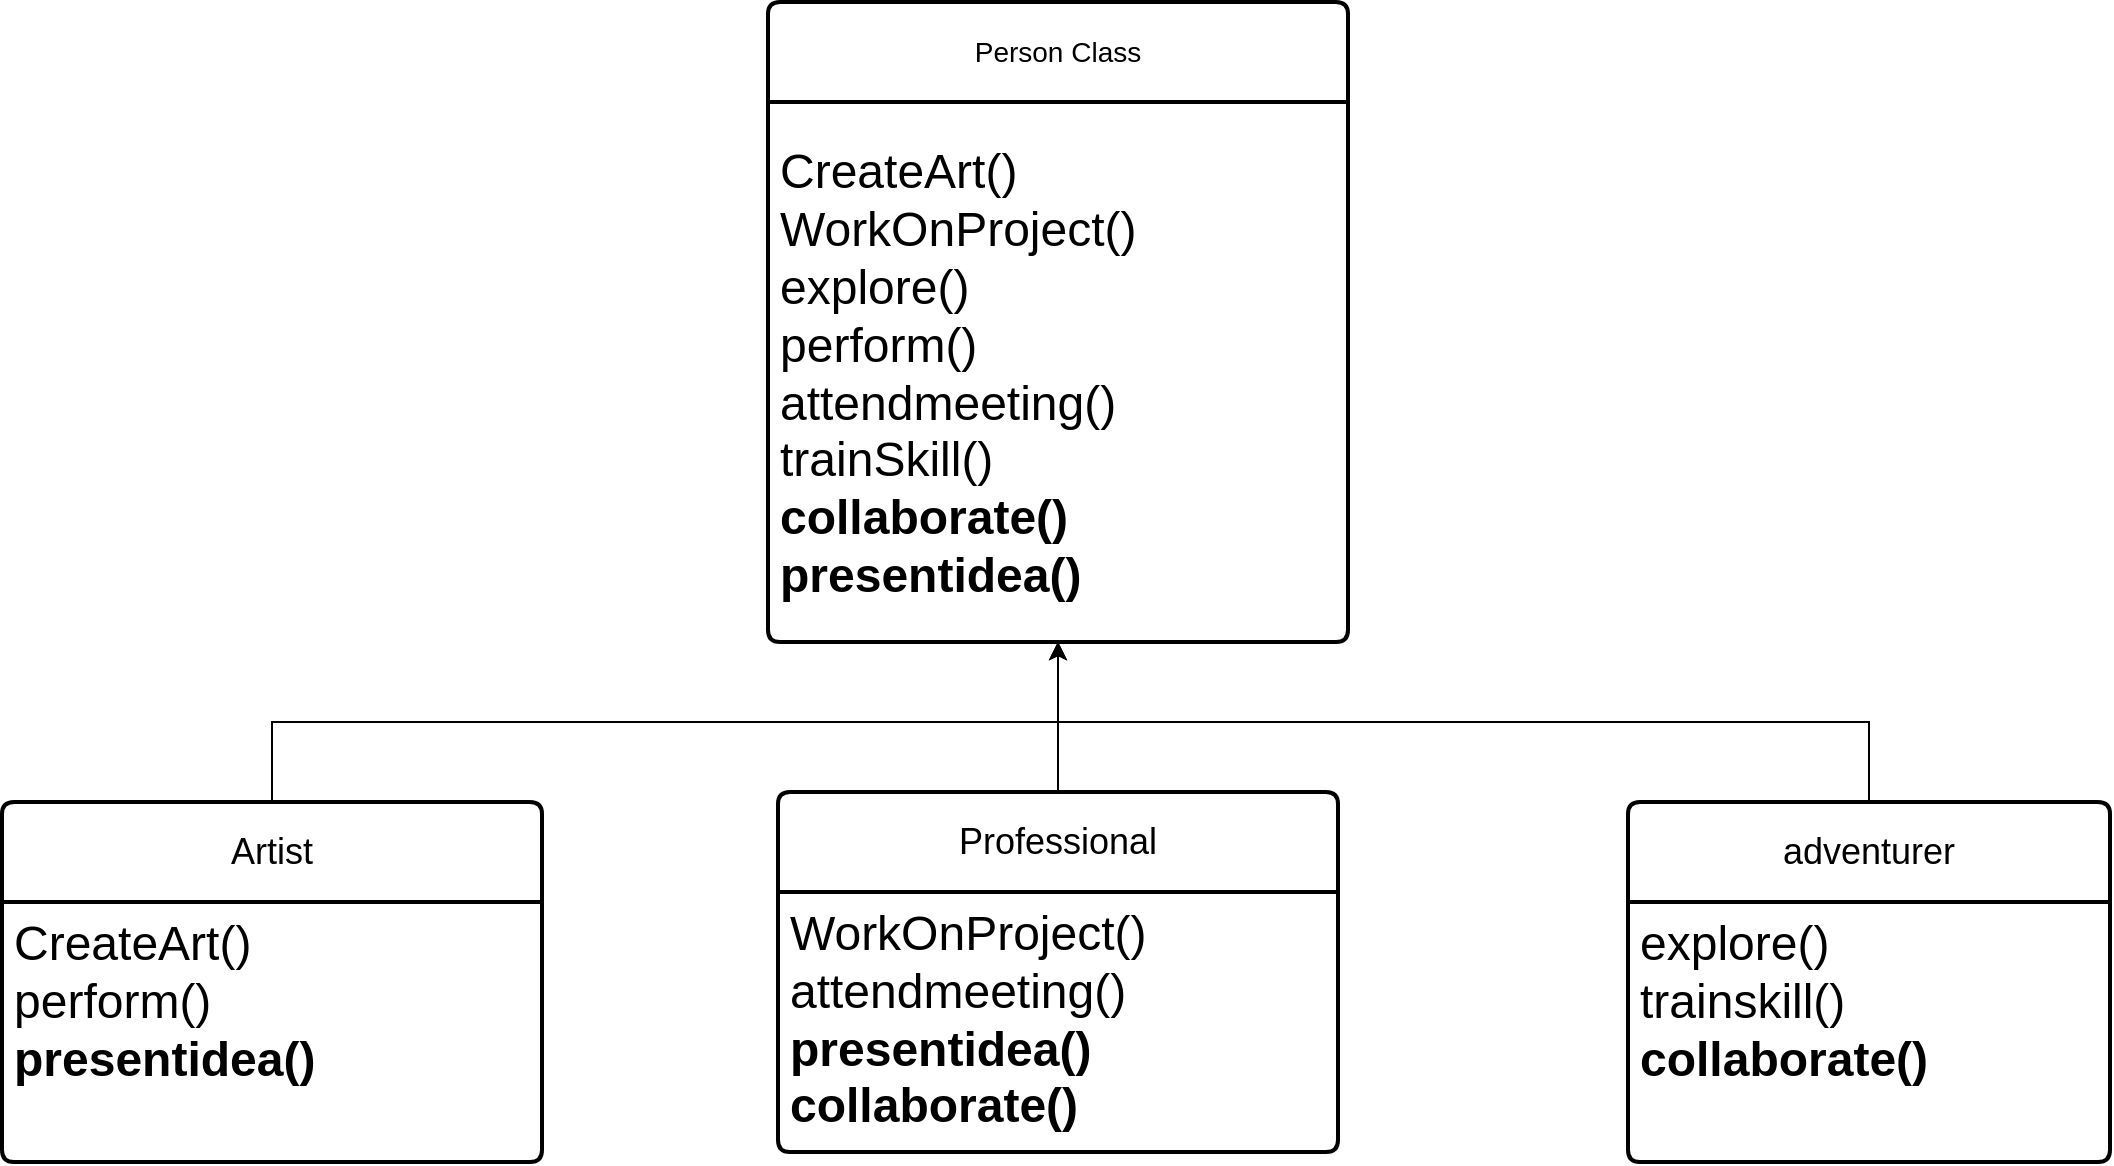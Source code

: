 <mxfile version="26.2.14" pages="2">
  <diagram name="Page-1" id="Q4K0wxC88eSQJ6wR7XPb">
    <mxGraphModel dx="2334" dy="661" grid="1" gridSize="10" guides="1" tooltips="1" connect="1" arrows="1" fold="1" page="1" pageScale="1" pageWidth="827" pageHeight="1169" math="0" shadow="0">
      <root>
        <mxCell id="0" />
        <mxCell id="1" parent="0" />
        <mxCell id="YRcCSzsGnv9f2TaD-pDX-2" style="edgeStyle=orthogonalEdgeStyle;rounded=0;orthogonalLoop=1;jettySize=auto;html=1;exitX=0.5;exitY=0;exitDx=0;exitDy=0;entryX=0.5;entryY=1;entryDx=0;entryDy=0;" edge="1" parent="1" source="cE-XK4pm4tZER5mo_CcP-6" target="cE-XK4pm4tZER5mo_CcP-19">
          <mxGeometry relative="1" as="geometry" />
        </mxCell>
        <mxCell id="cE-XK4pm4tZER5mo_CcP-6" value="&lt;font style=&quot;font-size: 18px;&quot;&gt;Artist&lt;/font&gt;" style="swimlane;childLayout=stackLayout;horizontal=1;startSize=50;horizontalStack=0;rounded=1;fontSize=14;fontStyle=0;strokeWidth=2;resizeParent=0;resizeLast=1;shadow=0;dashed=0;align=center;arcSize=4;whiteSpace=wrap;html=1;" vertex="1" parent="1">
          <mxGeometry x="-413" y="410" width="270" height="180" as="geometry" />
        </mxCell>
        <mxCell id="cE-XK4pm4tZER5mo_CcP-7" value="&lt;div&gt;&lt;font style=&quot;font-size: 18px;&quot;&gt;&lt;div style=&quot;font-size: 12px;&quot;&gt;&lt;font style=&quot;font-size: 24px;&quot;&gt;CreateArt()&lt;/font&gt;&lt;/div&gt;&lt;/font&gt;&lt;div&gt;&lt;font style=&quot;font-size: 24px;&quot;&gt;perform()&lt;/font&gt;&lt;/div&gt;&lt;/div&gt;&lt;div&gt;&lt;div&gt;&lt;font style=&quot;font-size: 24px; color: light-dark(rgb(0, 0, 0), rgb(255, 4, 4));&quot;&gt;&lt;b&gt;presentidea()&lt;/b&gt;&lt;/font&gt;&lt;/div&gt;&lt;div&gt;&lt;br&gt;&lt;/div&gt;&lt;/div&gt;" style="align=left;strokeColor=none;fillColor=none;spacingLeft=4;spacingRight=4;fontSize=12;verticalAlign=top;resizable=0;rotatable=0;part=1;html=1;whiteSpace=wrap;" vertex="1" parent="cE-XK4pm4tZER5mo_CcP-6">
          <mxGeometry y="50" width="270" height="130" as="geometry" />
        </mxCell>
        <mxCell id="YRcCSzsGnv9f2TaD-pDX-3" style="edgeStyle=orthogonalEdgeStyle;rounded=0;orthogonalLoop=1;jettySize=auto;html=1;exitX=0.5;exitY=0;exitDx=0;exitDy=0;entryX=0.5;entryY=1;entryDx=0;entryDy=0;" edge="1" parent="1" source="cE-XK4pm4tZER5mo_CcP-8" target="cE-XK4pm4tZER5mo_CcP-19">
          <mxGeometry relative="1" as="geometry" />
        </mxCell>
        <mxCell id="cE-XK4pm4tZER5mo_CcP-8" value="&lt;font style=&quot;font-size: 18px;&quot;&gt;Professional&lt;/font&gt;" style="swimlane;childLayout=stackLayout;horizontal=1;startSize=50;horizontalStack=0;rounded=1;fontSize=14;fontStyle=0;strokeWidth=2;resizeParent=0;resizeLast=1;shadow=0;dashed=0;align=center;arcSize=4;whiteSpace=wrap;html=1;" vertex="1" parent="1">
          <mxGeometry x="-25" y="405" width="280" height="180" as="geometry" />
        </mxCell>
        <mxCell id="cE-XK4pm4tZER5mo_CcP-9" value="&lt;div&gt;&lt;div&gt;&lt;font style=&quot;font-size: 24px;&quot;&gt;WorkOnProject()&lt;/font&gt;&lt;/div&gt;&lt;/div&gt;&lt;div&gt;&lt;font style=&quot;font-size: 24px;&quot;&gt;attendmeeting()&lt;/font&gt;&lt;/div&gt;&lt;div&gt;&lt;font style=&quot;font-size: 24px;&quot;&gt;&lt;div&gt;&lt;b&gt;&lt;font style=&quot;color: light-dark(rgb(0, 0, 0), rgb(255, 0, 0));&quot;&gt;presentidea()&lt;/font&gt;&lt;/b&gt;&lt;/div&gt;&lt;div&gt;&lt;b&gt;&lt;font style=&quot;color: light-dark(rgb(0, 0, 0), rgb(255, 0, 0));&quot;&gt;collaborate()&lt;/font&gt;&lt;/b&gt;&lt;/div&gt;&lt;/font&gt;&lt;/div&gt;" style="align=left;strokeColor=none;fillColor=none;spacingLeft=4;spacingRight=4;fontSize=12;verticalAlign=top;resizable=0;rotatable=0;part=1;html=1;whiteSpace=wrap;" vertex="1" parent="cE-XK4pm4tZER5mo_CcP-8">
          <mxGeometry y="50" width="280" height="130" as="geometry" />
        </mxCell>
        <mxCell id="YRcCSzsGnv9f2TaD-pDX-4" style="edgeStyle=orthogonalEdgeStyle;rounded=0;orthogonalLoop=1;jettySize=auto;html=1;exitX=0.5;exitY=0;exitDx=0;exitDy=0;" edge="1" parent="1" source="cE-XK4pm4tZER5mo_CcP-10" target="cE-XK4pm4tZER5mo_CcP-19">
          <mxGeometry relative="1" as="geometry" />
        </mxCell>
        <mxCell id="cE-XK4pm4tZER5mo_CcP-10" value="&lt;font style=&quot;font-size: 18px;&quot;&gt;adventurer&lt;/font&gt;" style="swimlane;childLayout=stackLayout;horizontal=1;startSize=50;horizontalStack=0;rounded=1;fontSize=14;fontStyle=0;strokeWidth=2;resizeParent=0;resizeLast=1;shadow=0;dashed=0;align=center;arcSize=4;whiteSpace=wrap;html=1;" vertex="1" parent="1">
          <mxGeometry x="400" y="410" width="241" height="180" as="geometry" />
        </mxCell>
        <mxCell id="cE-XK4pm4tZER5mo_CcP-11" value="&lt;span style=&quot;font-size: 24px;&quot;&gt;explore()&lt;/span&gt;&lt;div&gt;&lt;span style=&quot;font-size: 24px;&quot;&gt;trainskill()&lt;/span&gt;&lt;/div&gt;&lt;div&gt;&lt;span style=&quot;font-size: 24px;&quot;&gt;&lt;b&gt;&lt;font style=&quot;color: light-dark(rgb(0, 0, 0), rgb(255, 0, 0));&quot;&gt;collaborate()&lt;/font&gt;&lt;/b&gt;&lt;/span&gt;&lt;/div&gt;" style="align=left;strokeColor=none;fillColor=none;spacingLeft=4;spacingRight=4;fontSize=12;verticalAlign=top;resizable=0;rotatable=0;part=1;html=1;whiteSpace=wrap;" vertex="1" parent="cE-XK4pm4tZER5mo_CcP-10">
          <mxGeometry y="50" width="241" height="130" as="geometry" />
        </mxCell>
        <mxCell id="cE-XK4pm4tZER5mo_CcP-18" value="Person Class" style="swimlane;childLayout=stackLayout;horizontal=1;startSize=50;horizontalStack=0;rounded=1;fontSize=14;fontStyle=0;strokeWidth=2;resizeParent=0;resizeLast=1;shadow=0;dashed=0;align=center;arcSize=4;whiteSpace=wrap;html=1;" vertex="1" parent="1">
          <mxGeometry x="-30" y="10" width="290" height="320" as="geometry" />
        </mxCell>
        <mxCell id="cE-XK4pm4tZER5mo_CcP-19" value="&lt;div&gt;&lt;br&gt;&lt;/div&gt;&lt;div&gt;&lt;font style=&quot;font-size: 24px;&quot;&gt;CreateArt()&lt;/font&gt;&lt;/div&gt;&lt;div&gt;&lt;font style=&quot;font-size: 24px;&quot;&gt;WorkOnProject()&lt;/font&gt;&lt;/div&gt;&lt;div&gt;&lt;font style=&quot;font-size: 24px;&quot;&gt;explore()&lt;/font&gt;&lt;/div&gt;&lt;div&gt;&lt;font style=&quot;font-size: 24px;&quot;&gt;perform()&lt;/font&gt;&lt;/div&gt;&lt;div&gt;&lt;font style=&quot;font-size: 24px;&quot;&gt;attendmeeting()&lt;/font&gt;&lt;/div&gt;&lt;div&gt;&lt;font style=&quot;font-size: 24px;&quot;&gt;trainSkill()&lt;/font&gt;&lt;/div&gt;&lt;div&gt;&lt;font style=&quot;color: light-dark(rgb(0, 0, 0), rgb(255, 20, 20));&quot;&gt;&lt;b style=&quot;&quot;&gt;&lt;font style=&quot;font-size: 24px;&quot;&gt;collaborate&lt;/font&gt;&lt;span style=&quot;font-size: 24px;&quot;&gt;()&lt;/span&gt;&lt;/b&gt;&lt;/font&gt;&lt;/div&gt;&lt;div&gt;&lt;font style=&quot;font-size: 24px; color: light-dark(rgb(0, 0, 0), rgb(255, 6, 6));&quot;&gt;&lt;b&gt;presentidea()&lt;/b&gt;&lt;/font&gt;&lt;/div&gt;&lt;div&gt;&lt;br&gt;&lt;/div&gt;&lt;div&gt;&lt;br&gt;&lt;/div&gt;" style="align=left;strokeColor=none;fillColor=none;spacingLeft=4;spacingRight=4;fontSize=12;verticalAlign=top;resizable=0;rotatable=0;part=1;html=1;whiteSpace=wrap;" vertex="1" parent="cE-XK4pm4tZER5mo_CcP-18">
          <mxGeometry y="50" width="290" height="270" as="geometry" />
        </mxCell>
      </root>
    </mxGraphModel>
  </diagram>
  <diagram id="LxfKgfWIlFEWCM3HD0ju" name="Page-2">
    <mxGraphModel dx="1281" dy="562" grid="1" gridSize="10" guides="1" tooltips="1" connect="1" arrows="1" fold="1" page="1" pageScale="1" pageWidth="827" pageHeight="1169" math="0" shadow="0">
      <root>
        <mxCell id="0" />
        <mxCell id="1" parent="0" />
      </root>
    </mxGraphModel>
  </diagram>
</mxfile>
